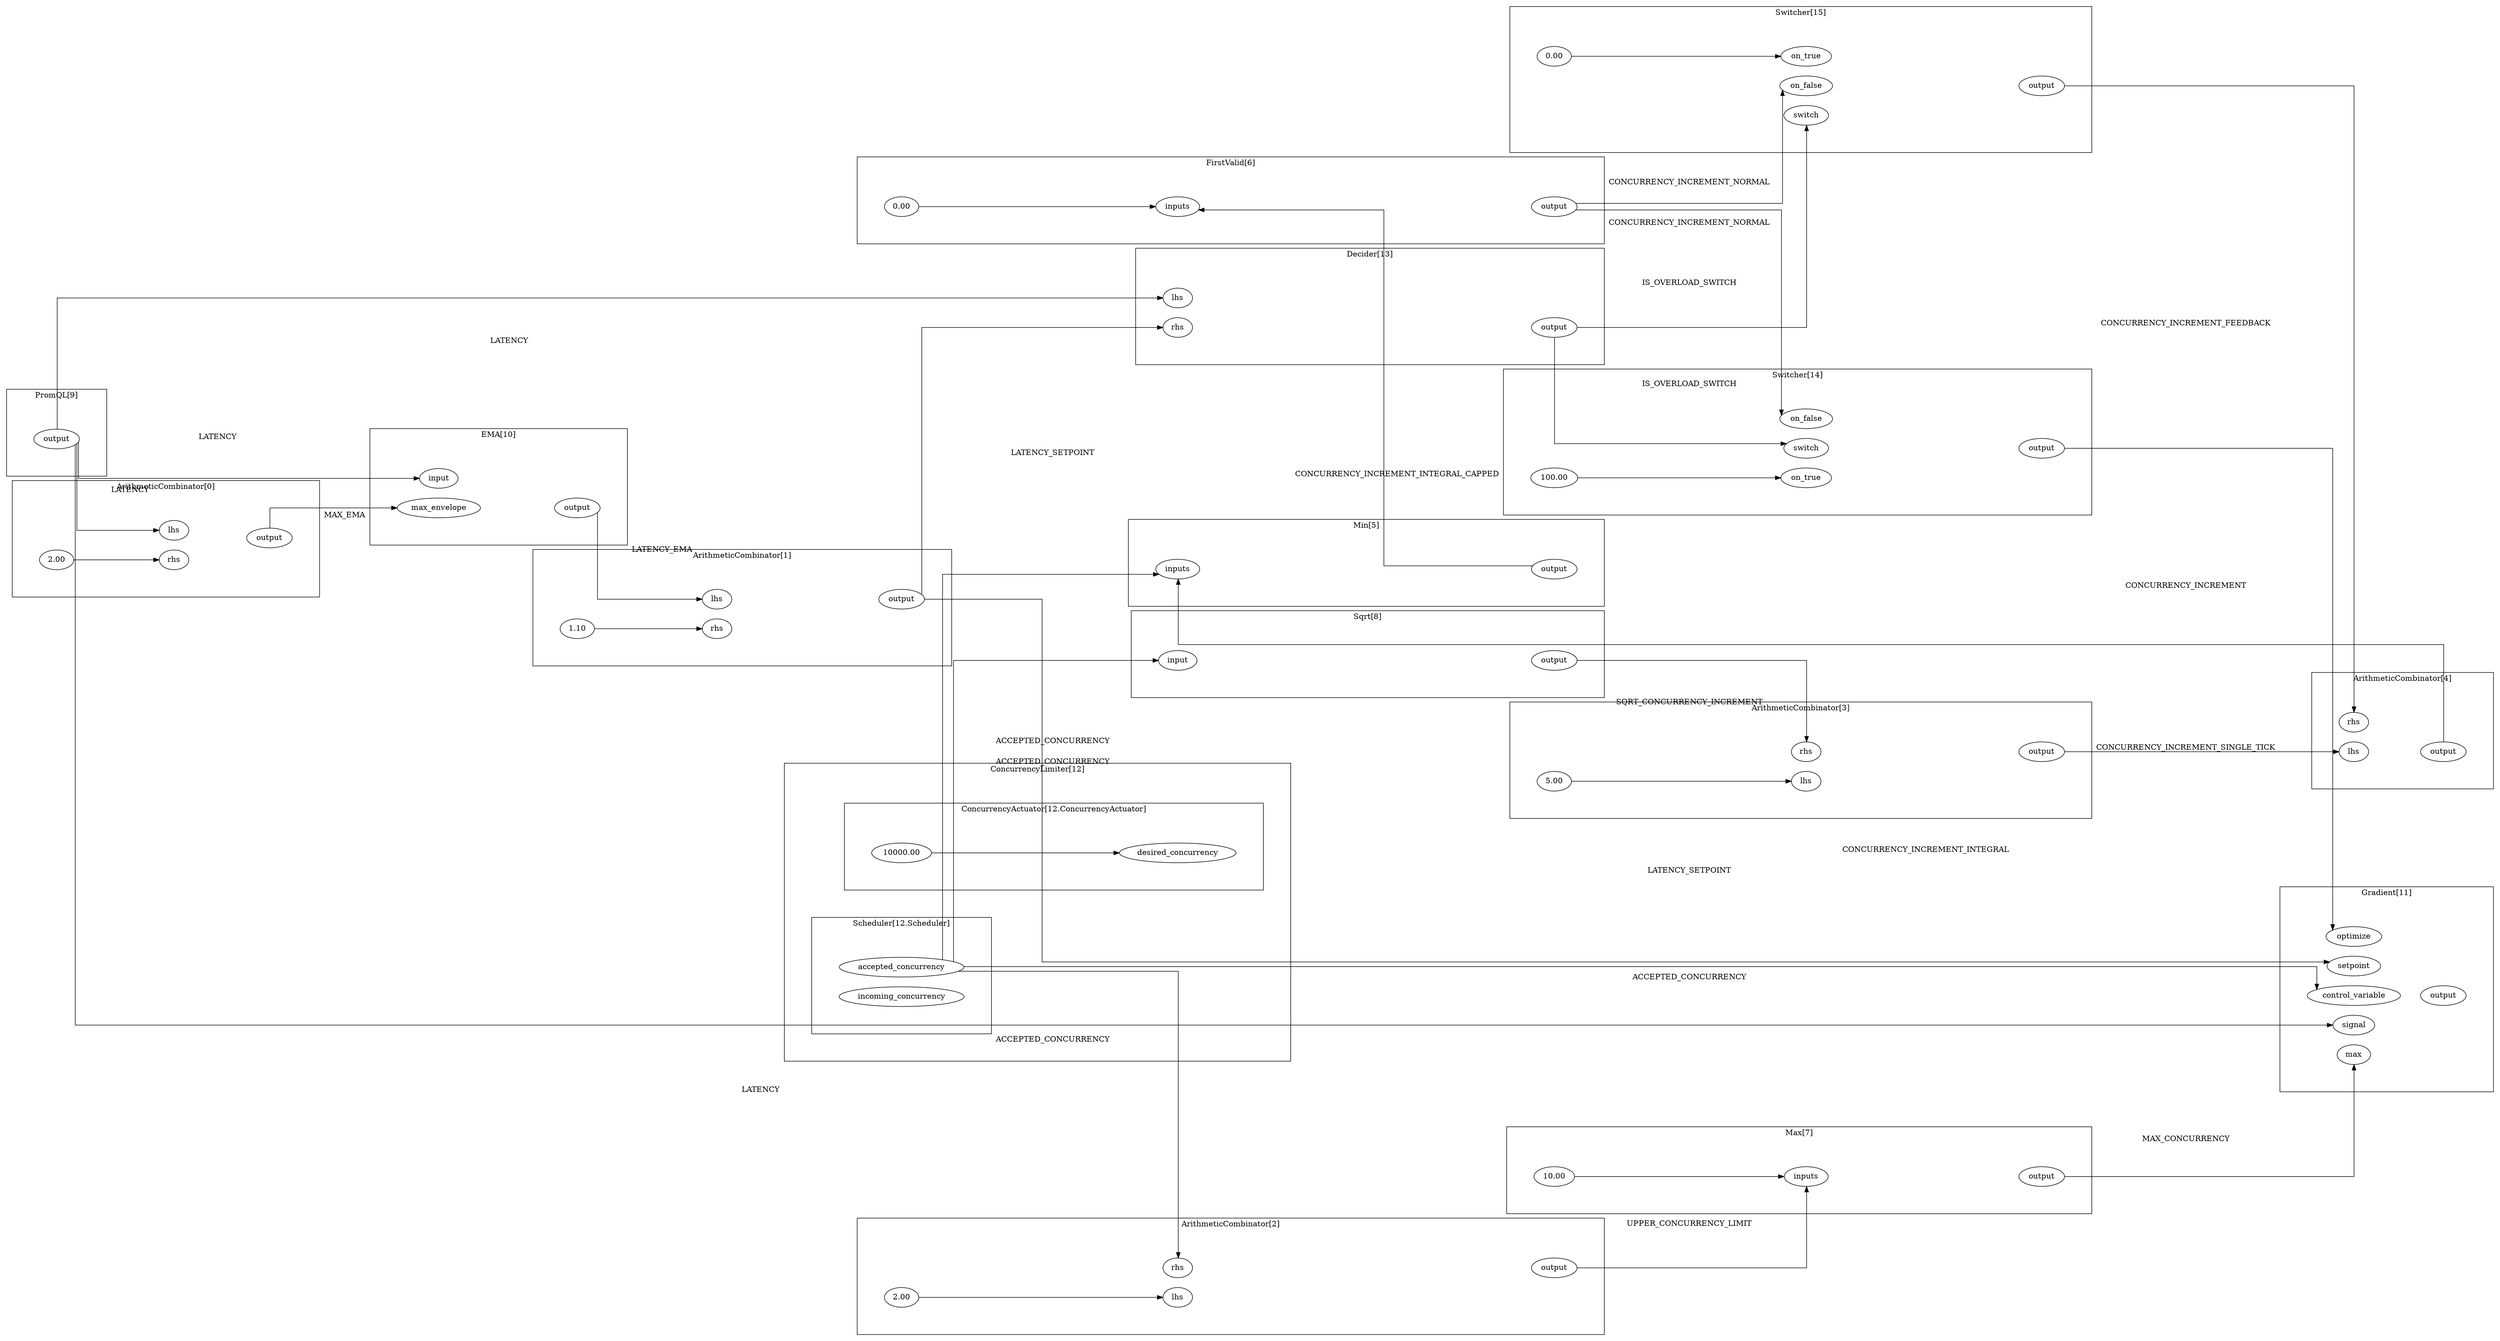 digraph  {
	subgraph cluster_s1 {
		label="ArithmeticCombinator[0]";margin="50.0";
		n4[label="2.00"];
		n2[label="lhs"];
		n5[label="output"];
		n3[label="rhs"];
		n4->n3;
		n3->n5[style="invis"];
		{rank=same; n2;n3;};
		{rank=same; n5;};
		
	}
	subgraph cluster_s6 {
		label="ArithmeticCombinator[1]";margin="50.0";
		n8[label="1.10"];
		n9[label="lhs"];
		n10[label="output"];
		n7[label="rhs"];
		n8->n7;
		n9->n10[style="invis"];
		{rank=same; n7;n9;};
		{rank=same; n10;};
		
	}
	subgraph cluster_s11 {
		label="ArithmeticCombinator[2]";margin="50.0";
		n13[label="2.00"];
		n12[label="lhs"];
		n15[label="output"];
		n14[label="rhs"];
		n13->n12;
		n14->n15[style="invis"];
		{rank=same; n12;n14;};
		{rank=same; n15;};
		
	}
	subgraph cluster_s16 {
		label="ArithmeticCombinator[3]";margin="50.0";
		n18[label="5.00"];
		n17[label="lhs"];
		n20[label="output"];
		n19[label="rhs"];
		n18->n17;
		n19->n20[style="invis"];
		{rank=same; n20;};
		{rank=same; n17;n19;};
		
	}
	subgraph cluster_s21 {
		label="ArithmeticCombinator[4]";margin="50.0";
		n23[label="lhs"];
		n24[label="output"];
		n22[label="rhs"];
		n23->n24[style="invis"];
		{rank=same; n22;n23;};
		{rank=same; n24;};
		
	}
	subgraph cluster_s52 {
		subgraph cluster_s56 {
			label="ConcurrencyActuator[12.ConcurrencyActuator]";margin="50.0";
			n58[label="10000.00"];
			n57[label="desired_concurrency"];
			n58->n57;
			{rank=same; n57;};
			
		}
		subgraph cluster_s53 {
			label="Scheduler[12.Scheduler]";margin="50.0";
			n54[label="accepted_concurrency"];
			n55[label="incoming_concurrency"];
			{rank=same; n54;n55;};
			
		}
		label="ConcurrencyLimiter[12]";margin="50.0";
		
	}
	subgraph cluster_s59 {
		label="Decider[13]";margin="50.0";
		n60[label="lhs"];
		n62[label="output"];
		n61[label="rhs"];
		n61->n62[style="invis"];
		{rank=same; n60;n61;};
		{rank=same; n62;};
		
	}
	subgraph cluster_s41 {
		label="EMA[10]";margin="50.0";
		n42[label="input"];
		n43[label="max_envelope"];
		n44[label="output"];
		n43->n44[style="invis"];
		{rank=same; n42;n43;};
		{rank=same; n44;};
		
	}
	subgraph cluster_s28 {
		label="FirstValid[6]";margin="50.0";
		n30[label="0.00"];
		n29[label="inputs"];
		n31[label="output"];
		n30->n29;
		n29->n31[style="invis"];
		{rank=same; n29;n29;};
		{rank=same; n31;};
		
	}
	subgraph cluster_s45 {
		label="Gradient[11]";margin="50.0";
		n50[label="control_variable"];
		n49[label="max"];
		n48[label="optimize"];
		n51[label="output"];
		n47[label="setpoint"];
		n46[label="signal"];
		n50->n51[style="invis"];
		{rank=same; n46;n47;n48;n49;n50;};
		{rank=same; n51;};
		
	}
	subgraph cluster_s32 {
		label="Max[7]";margin="50.0";
		n34[label="10.00"];
		n33[label="inputs"];
		n35[label="output"];
		n34->n33;
		n33->n35[style="invis"];
		{rank=same; n33;n33;};
		{rank=same; n35;};
		
	}
	subgraph cluster_s25 {
		label="Min[5]";margin="50.0";
		n26[label="inputs"];
		n27[label="output"];
		n26->n27[style="invis"];
		{rank=same; n26;n26;};
		{rank=same; n27;};
		
	}
	subgraph cluster_s39 {
		label="PromQL[9]";margin="50.0";
		n40[label="output"];
		{rank=same; n40;};
		
	}
	subgraph cluster_s36 {
		label="Sqrt[8]";margin="50.0";
		n37[label="input"];
		n38[label="output"];
		n37->n38[style="invis"];
		{rank=same; n37;};
		{rank=same; n38;};
		
	}
	subgraph cluster_s63 {
		label="Switcher[14]";margin="50.0";
		n66[label="100.00"];
		n67[label="on_false"];
		n65[label="on_true"];
		n68[label="output"];
		n64[label="switch"];
		n66->n65;
		n67->n68[style="invis"];
		{rank=same; n64;n65;n67;};
		{rank=same; n68;};
		
	}
	subgraph cluster_s69 {
		label="Switcher[15]";margin="50.0";
		n73[label="0.00"];
		n70[label="on_false"];
		n72[label="on_true"];
		n74[label="output"];
		n71[label="switch"];
		n73->n72;
		n72->n74[style="invis"];
		{rank=same; n70;n71;n72;};
		{rank=same; n74;};
		
	}
	rankdir="LR";splines="ortho";
	n54->n14[label="ACCEPTED_CONCURRENCY"];
	n54->n26[label="ACCEPTED_CONCURRENCY"];
	n54->n37[label="ACCEPTED_CONCURRENCY"];
	n54->n50[label="ACCEPTED_CONCURRENCY"];
	n74->n22[label="CONCURRENCY_INCREMENT_FEEDBACK"];
	n5->n43[label="MAX_EMA"];
	n20->n23[label="CONCURRENCY_INCREMENT_SINGLE_TICK"];
	n31->n67[label="CONCURRENCY_INCREMENT_NORMAL"];
	n31->n70[label="CONCURRENCY_INCREMENT_NORMAL"];
	n10->n47[label="LATENCY_SETPOINT"];
	n10->n61[label="LATENCY_SETPOINT"];
	n15->n33[label="UPPER_CONCURRENCY_LIMIT"];
	n40->n2[label="LATENCY"];
	n40->n42[label="LATENCY"];
	n40->n46[label="LATENCY"];
	n40->n60[label="LATENCY"];
	n24->n26[label="CONCURRENCY_INCREMENT_INTEGRAL"];
	n44->n9[label="LATENCY_EMA"];
	n68->n48[label="CONCURRENCY_INCREMENT"];
	n62->n64[label="IS_OVERLOAD_SWITCH"];
	n62->n71[label="IS_OVERLOAD_SWITCH"];
	n27->n29[label="CONCURRENCY_INCREMENT_INTEGRAL_CAPPED"];
	n35->n49[label="MAX_CONCURRENCY"];
	n38->n19[label="SQRT_CONCURRENCY_INCREMENT"];
	
}
